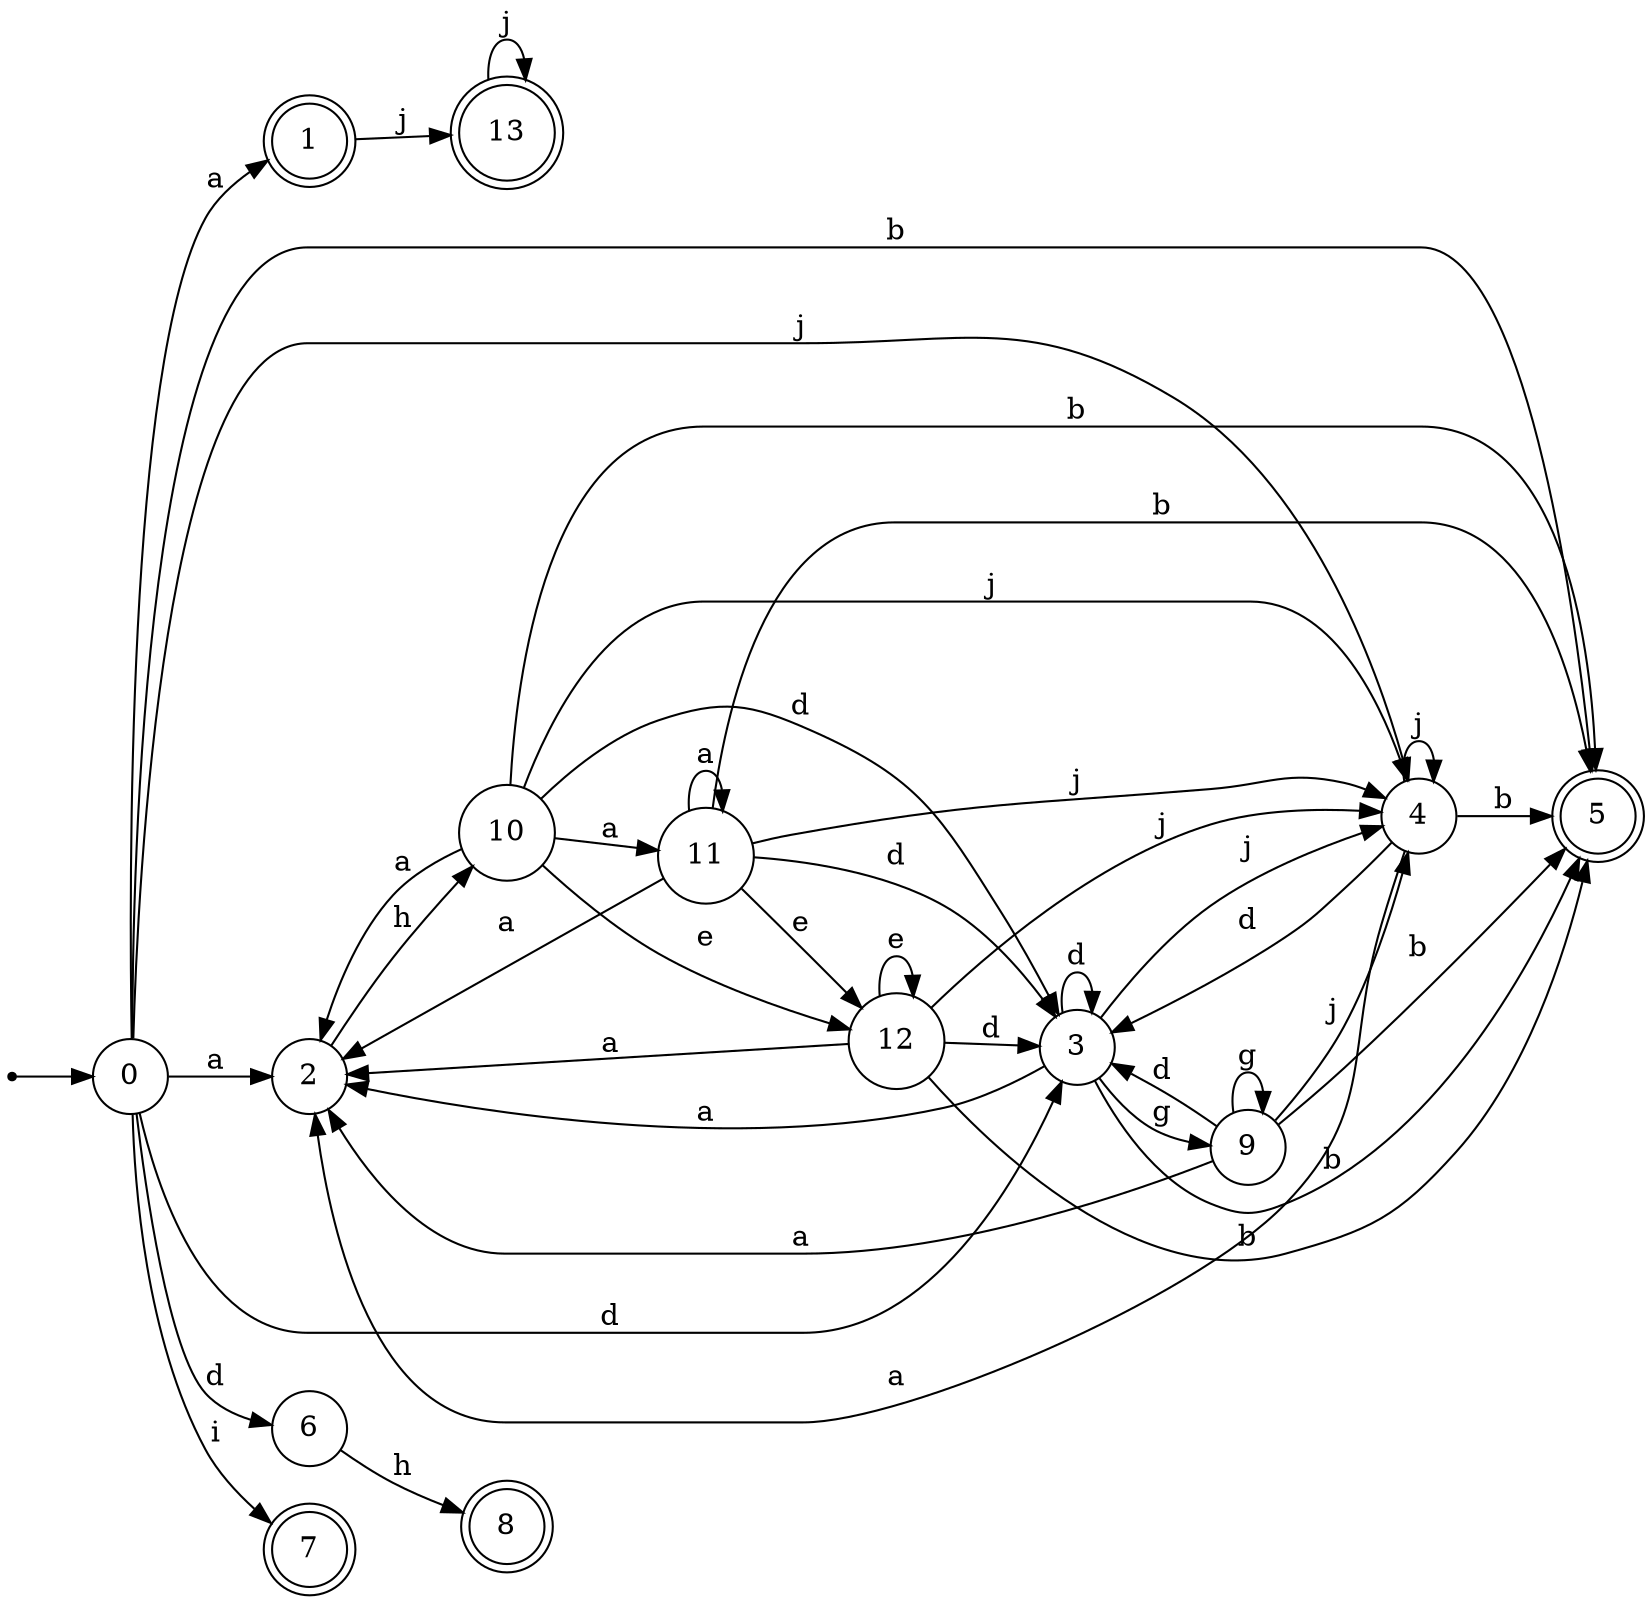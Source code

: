 digraph finite_state_machine {
rankdir=LR;
size="20,20";
node [shape = point]; "dummy0"
node [shape = circle]; "0";
"dummy0" -> "0";
node [shape = doublecircle]; "1";node [shape = circle]; "2";
node [shape = circle]; "3";
node [shape = circle]; "4";
node [shape = doublecircle]; "5";node [shape = circle]; "6";
node [shape = doublecircle]; "7";node [shape = doublecircle]; "8";node [shape = circle]; "9";
node [shape = circle]; "10";
node [shape = circle]; "11";
node [shape = circle]; "12";
node [shape = doublecircle]; "13";"0" -> "1" [label = "a"];
 "0" -> "2" [label = "a"];
 "0" -> "3" [label = "d"];
 "0" -> "6" [label = "d"];
 "0" -> "4" [label = "j"];
 "0" -> "5" [label = "b"];
 "0" -> "7" [label = "i"];
 "6" -> "8" [label = "h"];
 "4" -> "4" [label = "j"];
 "4" -> "2" [label = "a"];
 "4" -> "3" [label = "d"];
 "4" -> "5" [label = "b"];
 "3" -> "3" [label = "d"];
 "3" -> "9" [label = "g"];
 "3" -> "2" [label = "a"];
 "3" -> "4" [label = "j"];
 "3" -> "5" [label = "b"];
 "9" -> "9" [label = "g"];
 "9" -> "3" [label = "d"];
 "9" -> "2" [label = "a"];
 "9" -> "4" [label = "j"];
 "9" -> "5" [label = "b"];
 "2" -> "10" [label = "h"];
 "10" -> "2" [label = "a"];
 "10" -> "11" [label = "a"];
 "10" -> "12" [label = "e"];
 "10" -> "3" [label = "d"];
 "10" -> "4" [label = "j"];
 "10" -> "5" [label = "b"];
 "12" -> "12" [label = "e"];
 "12" -> "2" [label = "a"];
 "12" -> "3" [label = "d"];
 "12" -> "4" [label = "j"];
 "12" -> "5" [label = "b"];
 "11" -> "2" [label = "a"];
 "11" -> "11" [label = "a"];
 "11" -> "12" [label = "e"];
 "11" -> "3" [label = "d"];
 "11" -> "4" [label = "j"];
 "11" -> "5" [label = "b"];
 "1" -> "13" [label = "j"];
 "13" -> "13" [label = "j"];
 }
